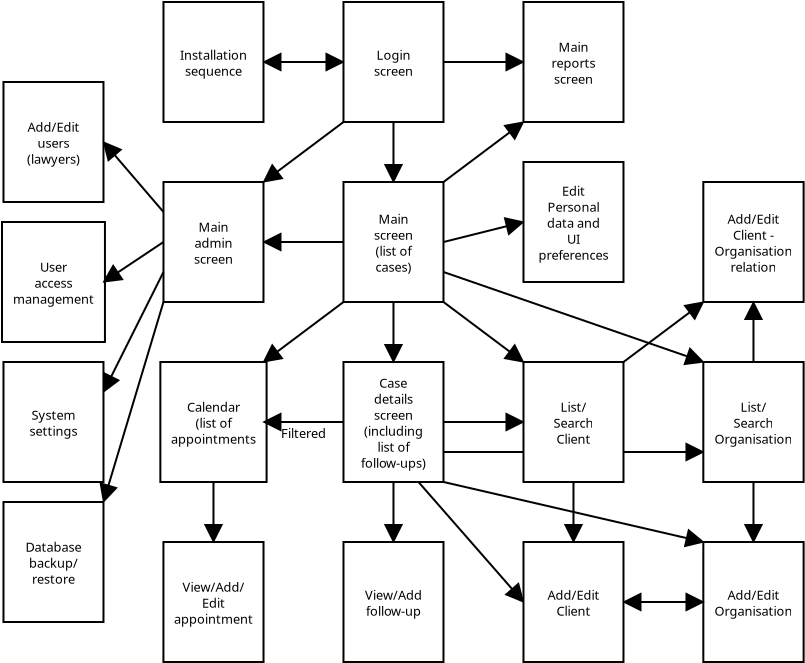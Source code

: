 <?xml version="1.0" encoding="UTF-8"?>
<dia:diagram xmlns:dia="http://www.lysator.liu.se/~alla/dia/"><dia:layer name="Background" visible="true"><dia:object type="Standard - Line" version="0" id="O0"><dia:attribute name="obj_pos"><dia:point val="24,19.5"/></dia:attribute><dia:attribute name="obj_bb"><dia:rectangle val="23.936,19.436;37.309,24.772"/></dia:attribute><dia:attribute name="conn_endpoints"><dia:point val="24,19.5"/><dia:point val="37,24"/></dia:attribute><dia:attribute name="numcp"><dia:int val="1"/></dia:attribute><dia:attribute name="end_arrow"><dia:enum val="3"/></dia:attribute><dia:attribute name="end_arrow_length"><dia:real val="0.8"/></dia:attribute><dia:attribute name="end_arrow_width"><dia:real val="0.8"/></dia:attribute><dia:connections><dia:connection handle="0" to="O6" connection="10"/><dia:connection handle="1" to="O43" connection="0"/></dia:connections></dia:object><dia:object type="Standard - Line" version="0" id="O1"><dia:attribute name="obj_pos"><dia:point val="15,9"/></dia:attribute><dia:attribute name="obj_bb"><dia:rectangle val="14.95,8.2;19.05,9.8"/></dia:attribute><dia:attribute name="conn_endpoints"><dia:point val="15,9"/><dia:point val="19,9"/></dia:attribute><dia:attribute name="numcp"><dia:int val="1"/></dia:attribute><dia:attribute name="start_arrow"><dia:enum val="3"/></dia:attribute><dia:attribute name="start_arrow_length"><dia:real val="0.8"/></dia:attribute><dia:attribute name="start_arrow_width"><dia:real val="0.8"/></dia:attribute><dia:attribute name="end_arrow"><dia:enum val="3"/></dia:attribute><dia:attribute name="end_arrow_length"><dia:real val="0.8"/></dia:attribute><dia:attribute name="end_arrow_width"><dia:real val="0.8"/></dia:attribute><dia:connections><dia:connection handle="0" to="O10" connection="8"/><dia:connection handle="1" to="O8" connection="7"/></dia:connections></dia:object><dia:object type="Standard - Line" version="0" id="O2"><dia:attribute name="obj_pos"><dia:point val="21.5,12"/></dia:attribute><dia:attribute name="obj_bb"><dia:rectangle val="20.7,11.95;22.3,15.05"/></dia:attribute><dia:attribute name="conn_endpoints"><dia:point val="21.5,12"/><dia:point val="21.5,15"/></dia:attribute><dia:attribute name="numcp"><dia:int val="1"/></dia:attribute><dia:attribute name="end_arrow"><dia:enum val="3"/></dia:attribute><dia:attribute name="end_arrow_length"><dia:real val="0.8"/></dia:attribute><dia:attribute name="end_arrow_width"><dia:real val="0.8"/></dia:attribute><dia:connections><dia:connection handle="0" to="O8" connection="13"/><dia:connection handle="1" to="O6" connection="2"/></dia:connections></dia:object><dia:object type="Standard - Line" version="0" id="O3"><dia:attribute name="obj_pos"><dia:point val="19,12"/></dia:attribute><dia:attribute name="obj_bb"><dia:rectangle val="14.48,11.93;19.07,15.67"/></dia:attribute><dia:attribute name="conn_endpoints"><dia:point val="19,12"/><dia:point val="15,15"/></dia:attribute><dia:attribute name="numcp"><dia:int val="1"/></dia:attribute><dia:attribute name="end_arrow"><dia:enum val="3"/></dia:attribute><dia:attribute name="end_arrow_length"><dia:real val="0.8"/></dia:attribute><dia:attribute name="end_arrow_width"><dia:real val="0.8"/></dia:attribute><dia:connections><dia:connection handle="0" to="O8" connection="11"/><dia:connection handle="1" to="O9" connection="4"/></dia:connections></dia:object><dia:object type="Standard - Line" version="0" id="O4"><dia:attribute name="obj_pos"><dia:point val="19,18"/></dia:attribute><dia:attribute name="obj_bb"><dia:rectangle val="14.95,17.2;19.05,18.8"/></dia:attribute><dia:attribute name="conn_endpoints"><dia:point val="19,18"/><dia:point val="15,18"/></dia:attribute><dia:attribute name="numcp"><dia:int val="1"/></dia:attribute><dia:attribute name="end_arrow"><dia:enum val="3"/></dia:attribute><dia:attribute name="end_arrow_length"><dia:real val="0.8"/></dia:attribute><dia:attribute name="end_arrow_width"><dia:real val="0.8"/></dia:attribute><dia:connections><dia:connection handle="0" to="O6" connection="7"/><dia:connection handle="1" to="O9" connection="8"/></dia:connections></dia:object><dia:object type="Flowchart - Box" version="0" id="O5"><dia:attribute name="obj_pos"><dia:point val="19,24"/></dia:attribute><dia:attribute name="obj_bb"><dia:rectangle val="18.95,23.95;24.05,30.05"/></dia:attribute><dia:attribute name="elem_corner"><dia:point val="19,24"/></dia:attribute><dia:attribute name="elem_width"><dia:real val="5"/></dia:attribute><dia:attribute name="elem_height"><dia:real val="6"/></dia:attribute><dia:attribute name="show_background"><dia:boolean val="true"/></dia:attribute><dia:attribute name="padding"><dia:real val="0.5"/></dia:attribute><dia:attribute name="text"><dia:composite type="text"><dia:attribute name="string"><dia:string>#Case
details
screen
(including
list of
follow-ups)#</dia:string></dia:attribute><dia:attribute name="font"><dia:font family="sans" style="0" name="Courier"/></dia:attribute><dia:attribute name="height"><dia:real val="0.8"/></dia:attribute><dia:attribute name="pos"><dia:point val="21.5,25.25"/></dia:attribute><dia:attribute name="color"><dia:color val="#000000"/></dia:attribute><dia:attribute name="alignment"><dia:enum val="1"/></dia:attribute></dia:composite></dia:attribute></dia:object><dia:object type="Flowchart - Box" version="0" id="O6"><dia:attribute name="obj_pos"><dia:point val="19,15"/></dia:attribute><dia:attribute name="obj_bb"><dia:rectangle val="18.95,14.95;24.05,21.05"/></dia:attribute><dia:attribute name="elem_corner"><dia:point val="19,15"/></dia:attribute><dia:attribute name="elem_width"><dia:real val="5"/></dia:attribute><dia:attribute name="elem_height"><dia:real val="6"/></dia:attribute><dia:attribute name="show_background"><dia:boolean val="true"/></dia:attribute><dia:attribute name="padding"><dia:real val="0.5"/></dia:attribute><dia:attribute name="text"><dia:composite type="text"><dia:attribute name="string"><dia:string>#Main
screen
(list of
cases)#</dia:string></dia:attribute><dia:attribute name="font"><dia:font family="sans" style="0" name="Courier"/></dia:attribute><dia:attribute name="height"><dia:real val="0.8"/></dia:attribute><dia:attribute name="pos"><dia:point val="21.5,17.05"/></dia:attribute><dia:attribute name="color"><dia:color val="#000000"/></dia:attribute><dia:attribute name="alignment"><dia:enum val="1"/></dia:attribute></dia:composite></dia:attribute></dia:object><dia:object type="Flowchart - Box" version="0" id="O7"><dia:attribute name="obj_pos"><dia:point val="10,24"/></dia:attribute><dia:attribute name="obj_bb"><dia:rectangle val="9.95,23.95;15.05,30.05"/></dia:attribute><dia:attribute name="elem_corner"><dia:point val="10,24"/></dia:attribute><dia:attribute name="elem_width"><dia:real val="5"/></dia:attribute><dia:attribute name="elem_height"><dia:real val="6"/></dia:attribute><dia:attribute name="show_background"><dia:boolean val="true"/></dia:attribute><dia:attribute name="padding"><dia:real val="0.5"/></dia:attribute><dia:attribute name="text"><dia:composite type="text"><dia:attribute name="string"><dia:string>#Calendar
(list of
appointments#</dia:string></dia:attribute><dia:attribute name="font"><dia:font family="sans" style="0" name="Courier"/></dia:attribute><dia:attribute name="height"><dia:real val="0.8"/></dia:attribute><dia:attribute name="pos"><dia:point val="12.5,26.45"/></dia:attribute><dia:attribute name="color"><dia:color val="#000000"/></dia:attribute><dia:attribute name="alignment"><dia:enum val="1"/></dia:attribute></dia:composite></dia:attribute></dia:object><dia:object type="Flowchart - Box" version="0" id="O8"><dia:attribute name="obj_pos"><dia:point val="19,6"/></dia:attribute><dia:attribute name="obj_bb"><dia:rectangle val="18.95,5.95;24.05,12.05"/></dia:attribute><dia:attribute name="elem_corner"><dia:point val="19,6"/></dia:attribute><dia:attribute name="elem_width"><dia:real val="5"/></dia:attribute><dia:attribute name="elem_height"><dia:real val="6"/></dia:attribute><dia:attribute name="show_background"><dia:boolean val="true"/></dia:attribute><dia:attribute name="padding"><dia:real val="0.5"/></dia:attribute><dia:attribute name="text"><dia:composite type="text"><dia:attribute name="string"><dia:string>#Login
screen#</dia:string></dia:attribute><dia:attribute name="font"><dia:font family="sans" style="0" name="Courier"/></dia:attribute><dia:attribute name="height"><dia:real val="0.8"/></dia:attribute><dia:attribute name="pos"><dia:point val="21.5,8.85"/></dia:attribute><dia:attribute name="color"><dia:color val="#000000"/></dia:attribute><dia:attribute name="alignment"><dia:enum val="1"/></dia:attribute></dia:composite></dia:attribute></dia:object><dia:object type="Flowchart - Box" version="0" id="O9"><dia:attribute name="obj_pos"><dia:point val="10,15"/></dia:attribute><dia:attribute name="obj_bb"><dia:rectangle val="9.95,14.95;15.05,21.05"/></dia:attribute><dia:attribute name="elem_corner"><dia:point val="10,15"/></dia:attribute><dia:attribute name="elem_width"><dia:real val="5"/></dia:attribute><dia:attribute name="elem_height"><dia:real val="6"/></dia:attribute><dia:attribute name="show_background"><dia:boolean val="true"/></dia:attribute><dia:attribute name="padding"><dia:real val="0.5"/></dia:attribute><dia:attribute name="text"><dia:composite type="text"><dia:attribute name="string"><dia:string>#Main
admin
screen#</dia:string></dia:attribute><dia:attribute name="font"><dia:font family="sans" style="0" name="Courier"/></dia:attribute><dia:attribute name="height"><dia:real val="0.8"/></dia:attribute><dia:attribute name="pos"><dia:point val="12.5,17.45"/></dia:attribute><dia:attribute name="color"><dia:color val="#000000"/></dia:attribute><dia:attribute name="alignment"><dia:enum val="1"/></dia:attribute></dia:composite></dia:attribute></dia:object><dia:object type="Flowchart - Box" version="0" id="O10"><dia:attribute name="obj_pos"><dia:point val="10,6"/></dia:attribute><dia:attribute name="obj_bb"><dia:rectangle val="9.95,5.95;15.05,12.05"/></dia:attribute><dia:attribute name="elem_corner"><dia:point val="10,6"/></dia:attribute><dia:attribute name="elem_width"><dia:real val="5"/></dia:attribute><dia:attribute name="elem_height"><dia:real val="6"/></dia:attribute><dia:attribute name="show_background"><dia:boolean val="true"/></dia:attribute><dia:attribute name="padding"><dia:real val="0.5"/></dia:attribute><dia:attribute name="text"><dia:composite type="text"><dia:attribute name="string"><dia:string>#Installation
sequence#</dia:string></dia:attribute><dia:attribute name="font"><dia:font family="sans" style="0" name="Courier"/></dia:attribute><dia:attribute name="height"><dia:real val="0.8"/></dia:attribute><dia:attribute name="pos"><dia:point val="12.5,8.85"/></dia:attribute><dia:attribute name="color"><dia:color val="#000000"/></dia:attribute><dia:attribute name="alignment"><dia:enum val="1"/></dia:attribute></dia:composite></dia:attribute></dia:object><dia:object type="Standard - Line" version="0" id="O11"><dia:attribute name="obj_pos"><dia:point val="21.5,21"/></dia:attribute><dia:attribute name="obj_bb"><dia:rectangle val="20.7,20.95;22.3,24.05"/></dia:attribute><dia:attribute name="conn_endpoints"><dia:point val="21.5,21"/><dia:point val="21.5,24"/></dia:attribute><dia:attribute name="numcp"><dia:int val="1"/></dia:attribute><dia:attribute name="end_arrow"><dia:enum val="3"/></dia:attribute><dia:attribute name="end_arrow_length"><dia:real val="0.8"/></dia:attribute><dia:attribute name="end_arrow_width"><dia:real val="0.8"/></dia:attribute><dia:connections><dia:connection handle="0" to="O6" connection="13"/><dia:connection handle="1" to="O5" connection="2"/></dia:connections></dia:object><dia:object type="Flowchart - Box" version="0" id="O12"><dia:attribute name="obj_pos"><dia:point val="19,33"/></dia:attribute><dia:attribute name="obj_bb"><dia:rectangle val="18.95,32.95;24.05,39.05"/></dia:attribute><dia:attribute name="elem_corner"><dia:point val="19,33"/></dia:attribute><dia:attribute name="elem_width"><dia:real val="5"/></dia:attribute><dia:attribute name="elem_height"><dia:real val="6"/></dia:attribute><dia:attribute name="show_background"><dia:boolean val="true"/></dia:attribute><dia:attribute name="padding"><dia:real val="0.5"/></dia:attribute><dia:attribute name="text"><dia:composite type="text"><dia:attribute name="string"><dia:string>#View/Add
follow-up#</dia:string></dia:attribute><dia:attribute name="font"><dia:font family="sans" style="0" name="Courier"/></dia:attribute><dia:attribute name="height"><dia:real val="0.8"/></dia:attribute><dia:attribute name="pos"><dia:point val="21.5,35.85"/></dia:attribute><dia:attribute name="color"><dia:color val="#000000"/></dia:attribute><dia:attribute name="alignment"><dia:enum val="1"/></dia:attribute></dia:composite></dia:attribute></dia:object><dia:object type="Standard - Line" version="0" id="O13"><dia:attribute name="obj_pos"><dia:point val="21.5,30"/></dia:attribute><dia:attribute name="obj_bb"><dia:rectangle val="20.7,29.95;22.3,33.05"/></dia:attribute><dia:attribute name="conn_endpoints"><dia:point val="21.5,30"/><dia:point val="21.5,33"/></dia:attribute><dia:attribute name="numcp"><dia:int val="1"/></dia:attribute><dia:attribute name="end_arrow"><dia:enum val="3"/></dia:attribute><dia:attribute name="end_arrow_length"><dia:real val="0.8"/></dia:attribute><dia:attribute name="end_arrow_width"><dia:real val="0.8"/></dia:attribute><dia:connections><dia:connection handle="0" to="O5" connection="13"/><dia:connection handle="1" to="O12" connection="2"/></dia:connections></dia:object><dia:object type="Flowchart - Box" version="0" id="O14"><dia:attribute name="obj_pos"><dia:point val="28,14"/></dia:attribute><dia:attribute name="obj_bb"><dia:rectangle val="27.95,13.95;33.05,20.05"/></dia:attribute><dia:attribute name="elem_corner"><dia:point val="28,14"/></dia:attribute><dia:attribute name="elem_width"><dia:real val="5"/></dia:attribute><dia:attribute name="elem_height"><dia:real val="6"/></dia:attribute><dia:attribute name="show_background"><dia:boolean val="true"/></dia:attribute><dia:attribute name="padding"><dia:real val="0.5"/></dia:attribute><dia:attribute name="text"><dia:composite type="text"><dia:attribute name="string"><dia:string>#Edit
Personal
data and
UI
preferences#</dia:string></dia:attribute><dia:attribute name="font"><dia:font family="sans" style="0" name="Courier"/></dia:attribute><dia:attribute name="height"><dia:real val="0.8"/></dia:attribute><dia:attribute name="pos"><dia:point val="30.5,15.65"/></dia:attribute><dia:attribute name="color"><dia:color val="#000000"/></dia:attribute><dia:attribute name="alignment"><dia:enum val="1"/></dia:attribute></dia:composite></dia:attribute></dia:object><dia:object type="Flowchart - Box" version="0" id="O15"><dia:attribute name="obj_pos"><dia:point val="37,33"/></dia:attribute><dia:attribute name="obj_bb"><dia:rectangle val="36.95,32.95;42.05,39.05"/></dia:attribute><dia:attribute name="elem_corner"><dia:point val="37,33"/></dia:attribute><dia:attribute name="elem_width"><dia:real val="5"/></dia:attribute><dia:attribute name="elem_height"><dia:real val="6"/></dia:attribute><dia:attribute name="show_background"><dia:boolean val="true"/></dia:attribute><dia:attribute name="padding"><dia:real val="0.5"/></dia:attribute><dia:attribute name="text"><dia:composite type="text"><dia:attribute name="string"><dia:string>#Add/Edit
Organisation#</dia:string></dia:attribute><dia:attribute name="font"><dia:font family="sans" style="0" name="Courier"/></dia:attribute><dia:attribute name="height"><dia:real val="0.8"/></dia:attribute><dia:attribute name="pos"><dia:point val="39.5,35.85"/></dia:attribute><dia:attribute name="color"><dia:color val="#000000"/></dia:attribute><dia:attribute name="alignment"><dia:enum val="1"/></dia:attribute></dia:composite></dia:attribute></dia:object><dia:object type="Standard - Line" version="0" id="O16"><dia:attribute name="obj_pos"><dia:point val="30.5,30"/></dia:attribute><dia:attribute name="obj_bb"><dia:rectangle val="29.7,29.95;31.3,33.05"/></dia:attribute><dia:attribute name="conn_endpoints"><dia:point val="30.5,30"/><dia:point val="30.5,33"/></dia:attribute><dia:attribute name="numcp"><dia:int val="1"/></dia:attribute><dia:attribute name="end_arrow"><dia:enum val="3"/></dia:attribute><dia:attribute name="end_arrow_length"><dia:real val="0.8"/></dia:attribute><dia:attribute name="end_arrow_width"><dia:real val="0.8"/></dia:attribute><dia:connections><dia:connection handle="0" to="O42" connection="13"/><dia:connection handle="1" to="O41" connection="2"/></dia:connections></dia:object><dia:object type="Standard - Line" version="0" id="O17"><dia:attribute name="obj_pos"><dia:point val="22.75,30"/></dia:attribute><dia:attribute name="obj_bb"><dia:rectangle val="22.679,29.929;28.635,36.564"/></dia:attribute><dia:attribute name="conn_endpoints"><dia:point val="22.75,30"/><dia:point val="28,36"/></dia:attribute><dia:attribute name="numcp"><dia:int val="1"/></dia:attribute><dia:attribute name="end_arrow"><dia:enum val="3"/></dia:attribute><dia:attribute name="end_arrow_length"><dia:real val="0.8"/></dia:attribute><dia:attribute name="end_arrow_width"><dia:real val="0.8"/></dia:attribute><dia:connections><dia:connection handle="0" to="O5" connection="14"/><dia:connection handle="1" to="O41" connection="7"/></dia:connections></dia:object><dia:object type="Standard - Line" version="0" id="O18"><dia:attribute name="obj_pos"><dia:point val="24,30"/></dia:attribute><dia:attribute name="obj_bb"><dia:rectangle val="23.94,29.94;37.229,33.791"/></dia:attribute><dia:attribute name="conn_endpoints"><dia:point val="24,30"/><dia:point val="37,33"/></dia:attribute><dia:attribute name="numcp"><dia:int val="1"/></dia:attribute><dia:attribute name="end_arrow"><dia:enum val="3"/></dia:attribute><dia:attribute name="end_arrow_length"><dia:real val="0.8"/></dia:attribute><dia:attribute name="end_arrow_width"><dia:real val="0.8"/></dia:attribute><dia:connections><dia:connection handle="0" to="O5" connection="15"/><dia:connection handle="1" to="O15" connection="0"/></dia:connections></dia:object><dia:object type="Standard - Line" version="0" id="O19"><dia:attribute name="obj_pos"><dia:point val="24,18"/></dia:attribute><dia:attribute name="obj_bb"><dia:rectangle val="23.939,16.212;28.242,18.061"/></dia:attribute><dia:attribute name="conn_endpoints"><dia:point val="24,18"/><dia:point val="28,17"/></dia:attribute><dia:attribute name="numcp"><dia:int val="1"/></dia:attribute><dia:attribute name="end_arrow"><dia:enum val="3"/></dia:attribute><dia:attribute name="end_arrow_length"><dia:real val="0.8"/></dia:attribute><dia:attribute name="end_arrow_width"><dia:real val="0.8"/></dia:attribute><dia:connections><dia:connection handle="0" to="O6" connection="8"/><dia:connection handle="1" to="O14" connection="7"/></dia:connections></dia:object><dia:object type="Flowchart - Box" version="0" id="O20"><dia:attribute name="obj_pos"><dia:point val="10,33"/></dia:attribute><dia:attribute name="obj_bb"><dia:rectangle val="9.95,32.95;15.05,39.05"/></dia:attribute><dia:attribute name="elem_corner"><dia:point val="10,33"/></dia:attribute><dia:attribute name="elem_width"><dia:real val="5"/></dia:attribute><dia:attribute name="elem_height"><dia:real val="6"/></dia:attribute><dia:attribute name="show_background"><dia:boolean val="true"/></dia:attribute><dia:attribute name="padding"><dia:real val="0.5"/></dia:attribute><dia:attribute name="text"><dia:composite type="text"><dia:attribute name="string"><dia:string>#View/Add/
Edit
appointment#</dia:string></dia:attribute><dia:attribute name="font"><dia:font family="sans" style="0" name="Courier"/></dia:attribute><dia:attribute name="height"><dia:real val="0.8"/></dia:attribute><dia:attribute name="pos"><dia:point val="12.5,35.45"/></dia:attribute><dia:attribute name="color"><dia:color val="#000000"/></dia:attribute><dia:attribute name="alignment"><dia:enum val="1"/></dia:attribute></dia:composite></dia:attribute></dia:object><dia:object type="Standard - Line" version="0" id="O21"><dia:attribute name="obj_pos"><dia:point val="19,21"/></dia:attribute><dia:attribute name="obj_bb"><dia:rectangle val="14.48,20.93;19.07,24.67"/></dia:attribute><dia:attribute name="conn_endpoints"><dia:point val="19,21"/><dia:point val="15,24"/></dia:attribute><dia:attribute name="numcp"><dia:int val="1"/></dia:attribute><dia:attribute name="end_arrow"><dia:enum val="3"/></dia:attribute><dia:attribute name="end_arrow_length"><dia:real val="0.8"/></dia:attribute><dia:attribute name="end_arrow_width"><dia:real val="0.8"/></dia:attribute><dia:connections><dia:connection handle="0" to="O6" connection="11"/><dia:connection handle="1" to="O7" connection="4"/></dia:connections></dia:object><dia:object type="Standard - Line" version="0" id="O22"><dia:attribute name="obj_pos"><dia:point val="12.5,30"/></dia:attribute><dia:attribute name="obj_bb"><dia:rectangle val="11.7,29.95;13.3,33.05"/></dia:attribute><dia:attribute name="conn_endpoints"><dia:point val="12.5,30"/><dia:point val="12.5,33"/></dia:attribute><dia:attribute name="numcp"><dia:int val="1"/></dia:attribute><dia:attribute name="end_arrow"><dia:enum val="3"/></dia:attribute><dia:attribute name="end_arrow_length"><dia:real val="0.8"/></dia:attribute><dia:attribute name="end_arrow_width"><dia:real val="0.8"/></dia:attribute><dia:connections><dia:connection handle="0" to="O7" connection="13"/><dia:connection handle="1" to="O20" connection="2"/></dia:connections></dia:object><dia:object type="Standard - Line" version="0" id="O23"><dia:attribute name="obj_pos"><dia:point val="19,27"/></dia:attribute><dia:attribute name="obj_bb"><dia:rectangle val="14.95,26.2;19.05,27.8"/></dia:attribute><dia:attribute name="conn_endpoints"><dia:point val="19,27"/><dia:point val="15,27"/></dia:attribute><dia:attribute name="numcp"><dia:int val="1"/></dia:attribute><dia:attribute name="end_arrow"><dia:enum val="3"/></dia:attribute><dia:attribute name="end_arrow_length"><dia:real val="0.8"/></dia:attribute><dia:attribute name="end_arrow_width"><dia:real val="0.8"/></dia:attribute><dia:connections><dia:connection handle="0" to="O5" connection="7"/><dia:connection handle="1" to="O7" connection="8"/></dia:connections></dia:object><dia:object type="Standard - Text" version="0" id="O24"><dia:attribute name="obj_pos"><dia:point val="17,27"/></dia:attribute><dia:attribute name="obj_bb"><dia:rectangle val="15.975,26.35;18.025,28.15"/></dia:attribute><dia:attribute name="text"><dia:composite type="text"><dia:attribute name="string"><dia:string>#
Filtered#</dia:string></dia:attribute><dia:attribute name="font"><dia:font family="sans" style="0" name="Courier"/></dia:attribute><dia:attribute name="height"><dia:real val="0.8"/></dia:attribute><dia:attribute name="pos"><dia:point val="17,27"/></dia:attribute><dia:attribute name="color"><dia:color val="#000000"/></dia:attribute><dia:attribute name="alignment"><dia:enum val="1"/></dia:attribute></dia:composite></dia:attribute><dia:connections><dia:connection handle="0" to="O23" connection="0"/></dia:connections></dia:object><dia:object type="Flowchart - Box" version="0" id="O25"><dia:attribute name="obj_pos"><dia:point val="2,10"/></dia:attribute><dia:attribute name="obj_bb"><dia:rectangle val="1.95,9.95;7.05,16.05"/></dia:attribute><dia:attribute name="elem_corner"><dia:point val="2,10"/></dia:attribute><dia:attribute name="elem_width"><dia:real val="5"/></dia:attribute><dia:attribute name="elem_height"><dia:real val="6"/></dia:attribute><dia:attribute name="show_background"><dia:boolean val="true"/></dia:attribute><dia:attribute name="padding"><dia:real val="0.5"/></dia:attribute><dia:attribute name="text"><dia:composite type="text"><dia:attribute name="string"><dia:string>#Add/Edit
users
(lawyers)#</dia:string></dia:attribute><dia:attribute name="font"><dia:font family="sans" style="0" name="Courier"/></dia:attribute><dia:attribute name="height"><dia:real val="0.8"/></dia:attribute><dia:attribute name="pos"><dia:point val="4.5,12.45"/></dia:attribute><dia:attribute name="color"><dia:color val="#000000"/></dia:attribute><dia:attribute name="alignment"><dia:enum val="1"/></dia:attribute></dia:composite></dia:attribute></dia:object><dia:object type="Flowchart - Box" version="0" id="O26"><dia:attribute name="obj_pos"><dia:point val="2,17"/></dia:attribute><dia:attribute name="obj_bb"><dia:rectangle val="1.95,16.95;7.05,23.05"/></dia:attribute><dia:attribute name="elem_corner"><dia:point val="2,17"/></dia:attribute><dia:attribute name="elem_width"><dia:real val="5"/></dia:attribute><dia:attribute name="elem_height"><dia:real val="6"/></dia:attribute><dia:attribute name="show_background"><dia:boolean val="true"/></dia:attribute><dia:attribute name="padding"><dia:real val="0.5"/></dia:attribute><dia:attribute name="text"><dia:composite type="text"><dia:attribute name="string"><dia:string>#User
access
management#</dia:string></dia:attribute><dia:attribute name="font"><dia:font family="sans" style="0" name="Courier"/></dia:attribute><dia:attribute name="height"><dia:real val="0.8"/></dia:attribute><dia:attribute name="pos"><dia:point val="4.5,19.45"/></dia:attribute><dia:attribute name="color"><dia:color val="#000000"/></dia:attribute><dia:attribute name="alignment"><dia:enum val="1"/></dia:attribute></dia:composite></dia:attribute></dia:object><dia:object type="Flowchart - Box" version="0" id="O27"><dia:attribute name="obj_pos"><dia:point val="2,24"/></dia:attribute><dia:attribute name="obj_bb"><dia:rectangle val="1.95,23.95;7.05,30.05"/></dia:attribute><dia:attribute name="elem_corner"><dia:point val="2,24"/></dia:attribute><dia:attribute name="elem_width"><dia:real val="5"/></dia:attribute><dia:attribute name="elem_height"><dia:real val="6"/></dia:attribute><dia:attribute name="show_background"><dia:boolean val="true"/></dia:attribute><dia:attribute name="padding"><dia:real val="0.5"/></dia:attribute><dia:attribute name="text"><dia:composite type="text"><dia:attribute name="string"><dia:string>#System
settings#</dia:string></dia:attribute><dia:attribute name="font"><dia:font family="sans" style="0" name="Courier"/></dia:attribute><dia:attribute name="height"><dia:real val="0.8"/></dia:attribute><dia:attribute name="pos"><dia:point val="4.5,26.85"/></dia:attribute><dia:attribute name="color"><dia:color val="#000000"/></dia:attribute><dia:attribute name="alignment"><dia:enum val="1"/></dia:attribute></dia:composite></dia:attribute></dia:object><dia:object type="Flowchart - Box" version="0" id="O28"><dia:attribute name="obj_pos"><dia:point val="2,31"/></dia:attribute><dia:attribute name="obj_bb"><dia:rectangle val="1.95,30.95;7.05,37.05"/></dia:attribute><dia:attribute name="elem_corner"><dia:point val="2,31"/></dia:attribute><dia:attribute name="elem_width"><dia:real val="5"/></dia:attribute><dia:attribute name="elem_height"><dia:real val="6"/></dia:attribute><dia:attribute name="show_background"><dia:boolean val="true"/></dia:attribute><dia:attribute name="padding"><dia:real val="0.5"/></dia:attribute><dia:attribute name="text"><dia:composite type="text"><dia:attribute name="string"><dia:string>#Database
backup/
restore#</dia:string></dia:attribute><dia:attribute name="font"><dia:font family="sans" style="0" name="Courier"/></dia:attribute><dia:attribute name="height"><dia:real val="0.8"/></dia:attribute><dia:attribute name="pos"><dia:point val="4.5,33.45"/></dia:attribute><dia:attribute name="color"><dia:color val="#000000"/></dia:attribute><dia:attribute name="alignment"><dia:enum val="1"/></dia:attribute></dia:composite></dia:attribute></dia:object><dia:object type="Standard - Line" version="0" id="O29"><dia:attribute name="obj_pos"><dia:point val="10,21"/></dia:attribute><dia:attribute name="obj_bb"><dia:rectangle val="6.219,20.938;10.062,31.278"/></dia:attribute><dia:attribute name="conn_endpoints"><dia:point val="10,21"/><dia:point val="7,31"/></dia:attribute><dia:attribute name="numcp"><dia:int val="1"/></dia:attribute><dia:attribute name="end_arrow"><dia:enum val="3"/></dia:attribute><dia:attribute name="end_arrow_length"><dia:real val="0.8"/></dia:attribute><dia:attribute name="end_arrow_width"><dia:real val="0.8"/></dia:attribute><dia:connections><dia:connection handle="0" to="O9" connection="11"/><dia:connection handle="1" to="O28" connection="4"/></dia:connections></dia:object><dia:object type="Standard - Line" version="0" id="O30"><dia:attribute name="obj_pos"><dia:point val="10,19.5"/></dia:attribute><dia:attribute name="obj_bb"><dia:rectangle val="6.262,19.433;10.067,25.902"/></dia:attribute><dia:attribute name="conn_endpoints"><dia:point val="10,19.5"/><dia:point val="7,25.5"/></dia:attribute><dia:attribute name="numcp"><dia:int val="1"/></dia:attribute><dia:attribute name="end_arrow"><dia:enum val="3"/></dia:attribute><dia:attribute name="end_arrow_length"><dia:real val="0.8"/></dia:attribute><dia:attribute name="end_arrow_width"><dia:real val="0.8"/></dia:attribute><dia:connections><dia:connection handle="0" to="O9" connection="9"/><dia:connection handle="1" to="O27" connection="6"/></dia:connections></dia:object><dia:object type="Standard - Line" version="0" id="O31"><dia:attribute name="obj_pos"><dia:point val="10,18"/></dia:attribute><dia:attribute name="obj_bb"><dia:rectangle val="6.515,17.931;10.069,20.693"/></dia:attribute><dia:attribute name="conn_endpoints"><dia:point val="10,18"/><dia:point val="7,20"/></dia:attribute><dia:attribute name="numcp"><dia:int val="1"/></dia:attribute><dia:attribute name="end_arrow"><dia:enum val="3"/></dia:attribute><dia:attribute name="end_arrow_length"><dia:real val="0.8"/></dia:attribute><dia:attribute name="end_arrow_width"><dia:real val="0.8"/></dia:attribute><dia:connections><dia:connection handle="0" to="O9" connection="7"/><dia:connection handle="1" to="O26" connection="8"/></dia:connections></dia:object><dia:object type="Standard - Line" version="0" id="O32"><dia:attribute name="obj_pos"><dia:point val="10,16.5"/></dia:attribute><dia:attribute name="obj_bb"><dia:rectangle val="6.36,12.441;10.07,16.57"/></dia:attribute><dia:attribute name="conn_endpoints"><dia:point val="10,16.5"/><dia:point val="7,13"/></dia:attribute><dia:attribute name="numcp"><dia:int val="1"/></dia:attribute><dia:attribute name="end_arrow"><dia:enum val="3"/></dia:attribute><dia:attribute name="end_arrow_length"><dia:real val="0.8"/></dia:attribute><dia:attribute name="end_arrow_width"><dia:real val="0.8"/></dia:attribute><dia:connections><dia:connection handle="0" to="O9" connection="5"/><dia:connection handle="1" to="O25" connection="8"/></dia:connections></dia:object><dia:object type="Flowchart - Box" version="0" id="O33"><dia:attribute name="obj_pos"><dia:point val="28,6"/></dia:attribute><dia:attribute name="obj_bb"><dia:rectangle val="27.95,5.95;33.05,12.05"/></dia:attribute><dia:attribute name="elem_corner"><dia:point val="28,6"/></dia:attribute><dia:attribute name="elem_width"><dia:real val="5"/></dia:attribute><dia:attribute name="elem_height"><dia:real val="6"/></dia:attribute><dia:attribute name="show_background"><dia:boolean val="true"/></dia:attribute><dia:attribute name="padding"><dia:real val="0.5"/></dia:attribute><dia:attribute name="text"><dia:composite type="text"><dia:attribute name="string"><dia:string>#Main
reports
screen#</dia:string></dia:attribute><dia:attribute name="font"><dia:font family="sans" style="0" name="Courier"/></dia:attribute><dia:attribute name="height"><dia:real val="0.8"/></dia:attribute><dia:attribute name="pos"><dia:point val="30.5,8.45"/></dia:attribute><dia:attribute name="color"><dia:color val="#000000"/></dia:attribute><dia:attribute name="alignment"><dia:enum val="1"/></dia:attribute></dia:composite></dia:attribute></dia:object><dia:object type="Standard - Line" version="0" id="O34"><dia:attribute name="obj_pos"><dia:point val="24,15"/></dia:attribute><dia:attribute name="obj_bb"><dia:rectangle val="23.93,11.33;28.52,15.07"/></dia:attribute><dia:attribute name="conn_endpoints"><dia:point val="24,15"/><dia:point val="28,12"/></dia:attribute><dia:attribute name="numcp"><dia:int val="1"/></dia:attribute><dia:attribute name="end_arrow"><dia:enum val="3"/></dia:attribute><dia:attribute name="end_arrow_length"><dia:real val="0.8"/></dia:attribute><dia:attribute name="end_arrow_width"><dia:real val="0.8"/></dia:attribute><dia:connections><dia:connection handle="0" to="O6" connection="4"/><dia:connection handle="1" to="O33" connection="11"/></dia:connections></dia:object><dia:object type="Standard - Line" version="0" id="O35"><dia:attribute name="obj_pos"><dia:point val="24,9"/></dia:attribute><dia:attribute name="obj_bb"><dia:rectangle val="23.95,8.2;28.05,9.8"/></dia:attribute><dia:attribute name="conn_endpoints"><dia:point val="24,9"/><dia:point val="28,9"/></dia:attribute><dia:attribute name="numcp"><dia:int val="1"/></dia:attribute><dia:attribute name="end_arrow"><dia:enum val="3"/></dia:attribute><dia:attribute name="end_arrow_length"><dia:real val="0.8"/></dia:attribute><dia:attribute name="end_arrow_width"><dia:real val="0.8"/></dia:attribute><dia:connections><dia:connection handle="0" to="O8" connection="8"/><dia:connection handle="1" to="O33" connection="7"/></dia:connections></dia:object><dia:object type="Standard - Line" version="0" id="O36"><dia:attribute name="obj_pos"><dia:point val="33,36"/></dia:attribute><dia:attribute name="obj_bb"><dia:rectangle val="32.95,35.2;37.05,36.8"/></dia:attribute><dia:attribute name="conn_endpoints"><dia:point val="33,36"/><dia:point val="37,36"/></dia:attribute><dia:attribute name="numcp"><dia:int val="1"/></dia:attribute><dia:attribute name="start_arrow"><dia:enum val="3"/></dia:attribute><dia:attribute name="start_arrow_length"><dia:real val="0.8"/></dia:attribute><dia:attribute name="start_arrow_width"><dia:real val="0.8"/></dia:attribute><dia:attribute name="end_arrow"><dia:enum val="3"/></dia:attribute><dia:attribute name="end_arrow_length"><dia:real val="0.8"/></dia:attribute><dia:attribute name="end_arrow_width"><dia:real val="0.8"/></dia:attribute><dia:connections><dia:connection handle="0" to="O41" connection="8"/><dia:connection handle="1" to="O15" connection="7"/></dia:connections></dia:object><dia:object type="Flowchart - Box" version="0" id="O37"><dia:attribute name="obj_pos"><dia:point val="37,15"/></dia:attribute><dia:attribute name="obj_bb"><dia:rectangle val="36.95,14.95;42.05,21.05"/></dia:attribute><dia:attribute name="elem_corner"><dia:point val="37,15"/></dia:attribute><dia:attribute name="elem_width"><dia:real val="5"/></dia:attribute><dia:attribute name="elem_height"><dia:real val="6"/></dia:attribute><dia:attribute name="show_background"><dia:boolean val="true"/></dia:attribute><dia:attribute name="padding"><dia:real val="0.5"/></dia:attribute><dia:attribute name="text"><dia:composite type="text"><dia:attribute name="string"><dia:string>#Add/Edit
Client -
Organisation
relation#</dia:string></dia:attribute><dia:attribute name="font"><dia:font family="sans" style="0" name="Courier"/></dia:attribute><dia:attribute name="height"><dia:real val="0.8"/></dia:attribute><dia:attribute name="pos"><dia:point val="39.5,17.05"/></dia:attribute><dia:attribute name="color"><dia:color val="#000000"/></dia:attribute><dia:attribute name="alignment"><dia:enum val="1"/></dia:attribute></dia:composite></dia:attribute></dia:object><dia:object type="Standard - Line" version="0" id="O38"><dia:attribute name="obj_pos"><dia:point val="24,28.5"/></dia:attribute><dia:attribute name="obj_bb"><dia:rectangle val="23.95,27.7;37.05,29.3"/></dia:attribute><dia:attribute name="conn_endpoints"><dia:point val="24,28.5"/><dia:point val="37,28.5"/></dia:attribute><dia:attribute name="numcp"><dia:int val="1"/></dia:attribute><dia:attribute name="end_arrow"><dia:enum val="3"/></dia:attribute><dia:attribute name="end_arrow_length"><dia:real val="0.8"/></dia:attribute><dia:attribute name="end_arrow_width"><dia:real val="0.8"/></dia:attribute><dia:connections><dia:connection handle="0" to="O5" connection="10"/><dia:connection handle="1" to="O43" connection="9"/></dia:connections></dia:object><dia:object type="Standard - Line" version="0" id="O39"><dia:attribute name="obj_pos"><dia:point val="33,24"/></dia:attribute><dia:attribute name="obj_bb"><dia:rectangle val="32.93,20.33;37.52,24.07"/></dia:attribute><dia:attribute name="conn_endpoints"><dia:point val="33,24"/><dia:point val="37,21"/></dia:attribute><dia:attribute name="numcp"><dia:int val="1"/></dia:attribute><dia:attribute name="end_arrow"><dia:enum val="3"/></dia:attribute><dia:attribute name="end_arrow_length"><dia:real val="0.8"/></dia:attribute><dia:attribute name="end_arrow_width"><dia:real val="0.8"/></dia:attribute><dia:connections><dia:connection handle="0" to="O42" connection="4"/><dia:connection handle="1" to="O37" connection="11"/></dia:connections></dia:object><dia:object type="Standard - Line" version="0" id="O40"><dia:attribute name="obj_pos"><dia:point val="39.5,24"/></dia:attribute><dia:attribute name="obj_bb"><dia:rectangle val="38.7,20.95;40.3,24.05"/></dia:attribute><dia:attribute name="conn_endpoints"><dia:point val="39.5,24"/><dia:point val="39.5,21"/></dia:attribute><dia:attribute name="numcp"><dia:int val="1"/></dia:attribute><dia:attribute name="end_arrow"><dia:enum val="3"/></dia:attribute><dia:attribute name="end_arrow_length"><dia:real val="0.8"/></dia:attribute><dia:attribute name="end_arrow_width"><dia:real val="0.8"/></dia:attribute><dia:connections><dia:connection handle="0" to="O43" connection="2"/><dia:connection handle="1" to="O37" connection="13"/></dia:connections></dia:object><dia:object type="Flowchart - Box" version="0" id="O41"><dia:attribute name="obj_pos"><dia:point val="28,33"/></dia:attribute><dia:attribute name="obj_bb"><dia:rectangle val="27.95,32.95;33.05,39.05"/></dia:attribute><dia:attribute name="elem_corner"><dia:point val="28,33"/></dia:attribute><dia:attribute name="elem_width"><dia:real val="5"/></dia:attribute><dia:attribute name="elem_height"><dia:real val="6"/></dia:attribute><dia:attribute name="show_background"><dia:boolean val="true"/></dia:attribute><dia:attribute name="padding"><dia:real val="0.5"/></dia:attribute><dia:attribute name="text"><dia:composite type="text"><dia:attribute name="string"><dia:string>#Add/Edit
Client#</dia:string></dia:attribute><dia:attribute name="font"><dia:font family="sans" style="0" name="Courier"/></dia:attribute><dia:attribute name="height"><dia:real val="0.8"/></dia:attribute><dia:attribute name="pos"><dia:point val="30.5,35.85"/></dia:attribute><dia:attribute name="color"><dia:color val="#000000"/></dia:attribute><dia:attribute name="alignment"><dia:enum val="1"/></dia:attribute></dia:composite></dia:attribute></dia:object><dia:object type="Flowchart - Box" version="0" id="O42"><dia:attribute name="obj_pos"><dia:point val="28,24"/></dia:attribute><dia:attribute name="obj_bb"><dia:rectangle val="27.95,23.95;33.05,30.05"/></dia:attribute><dia:attribute name="elem_corner"><dia:point val="28,24"/></dia:attribute><dia:attribute name="elem_width"><dia:real val="5"/></dia:attribute><dia:attribute name="elem_height"><dia:real val="6"/></dia:attribute><dia:attribute name="show_background"><dia:boolean val="true"/></dia:attribute><dia:attribute name="padding"><dia:real val="0.5"/></dia:attribute><dia:attribute name="text"><dia:composite type="text"><dia:attribute name="string"><dia:string>#List/
Search
Client#</dia:string></dia:attribute><dia:attribute name="font"><dia:font family="sans" style="0" name="Courier"/></dia:attribute><dia:attribute name="height"><dia:real val="0.8"/></dia:attribute><dia:attribute name="pos"><dia:point val="30.5,26.45"/></dia:attribute><dia:attribute name="color"><dia:color val="#000000"/></dia:attribute><dia:attribute name="alignment"><dia:enum val="1"/></dia:attribute></dia:composite></dia:attribute></dia:object><dia:object type="Flowchart - Box" version="0" id="O43"><dia:attribute name="obj_pos"><dia:point val="37,24"/></dia:attribute><dia:attribute name="obj_bb"><dia:rectangle val="36.95,23.95;42.05,30.05"/></dia:attribute><dia:attribute name="elem_corner"><dia:point val="37,24"/></dia:attribute><dia:attribute name="elem_width"><dia:real val="5"/></dia:attribute><dia:attribute name="elem_height"><dia:real val="6"/></dia:attribute><dia:attribute name="show_background"><dia:boolean val="true"/></dia:attribute><dia:attribute name="padding"><dia:real val="0.5"/></dia:attribute><dia:attribute name="text"><dia:composite type="text"><dia:attribute name="string"><dia:string>#List/
Search
Organisation#</dia:string></dia:attribute><dia:attribute name="font"><dia:font family="sans" style="0" name="Courier"/></dia:attribute><dia:attribute name="height"><dia:real val="0.8"/></dia:attribute><dia:attribute name="pos"><dia:point val="39.5,26.45"/></dia:attribute><dia:attribute name="color"><dia:color val="#000000"/></dia:attribute><dia:attribute name="alignment"><dia:enum val="1"/></dia:attribute></dia:composite></dia:attribute></dia:object><dia:object type="Standard - Line" version="0" id="O44"><dia:attribute name="obj_pos"><dia:point val="24,21"/></dia:attribute><dia:attribute name="obj_bb"><dia:rectangle val="23.93,20.93;28.52,24.67"/></dia:attribute><dia:attribute name="conn_endpoints"><dia:point val="24,21"/><dia:point val="28,24"/></dia:attribute><dia:attribute name="numcp"><dia:int val="1"/></dia:attribute><dia:attribute name="end_arrow"><dia:enum val="3"/></dia:attribute><dia:attribute name="end_arrow_length"><dia:real val="0.8"/></dia:attribute><dia:attribute name="end_arrow_width"><dia:real val="0.8"/></dia:attribute><dia:connections><dia:connection handle="0" to="O6" connection="15"/><dia:connection handle="1" to="O42" connection="0"/></dia:connections></dia:object><dia:object type="Standard - Line" version="0" id="O45"><dia:attribute name="obj_pos"><dia:point val="39.5,30"/></dia:attribute><dia:attribute name="obj_bb"><dia:rectangle val="38.7,29.95;40.3,33.05"/></dia:attribute><dia:attribute name="conn_endpoints"><dia:point val="39.5,30"/><dia:point val="39.5,33"/></dia:attribute><dia:attribute name="numcp"><dia:int val="1"/></dia:attribute><dia:attribute name="end_arrow"><dia:enum val="3"/></dia:attribute><dia:attribute name="end_arrow_length"><dia:real val="0.8"/></dia:attribute><dia:attribute name="end_arrow_width"><dia:real val="0.8"/></dia:attribute><dia:connections><dia:connection handle="0" to="O43" connection="13"/><dia:connection handle="1" to="O15" connection="2"/></dia:connections></dia:object><dia:object type="Standard - Line" version="0" id="O46"><dia:attribute name="obj_pos"><dia:point val="24,27"/></dia:attribute><dia:attribute name="obj_bb"><dia:rectangle val="23.95,26.2;28.05,27.8"/></dia:attribute><dia:attribute name="conn_endpoints"><dia:point val="24,27"/><dia:point val="28,27"/></dia:attribute><dia:attribute name="numcp"><dia:int val="1"/></dia:attribute><dia:attribute name="end_arrow"><dia:enum val="3"/></dia:attribute><dia:attribute name="end_arrow_length"><dia:real val="0.8"/></dia:attribute><dia:attribute name="end_arrow_width"><dia:real val="0.8"/></dia:attribute><dia:connections><dia:connection handle="0" to="O5" connection="8"/><dia:connection handle="1" to="O42" connection="7"/></dia:connections></dia:object></dia:layer></dia:diagram>
